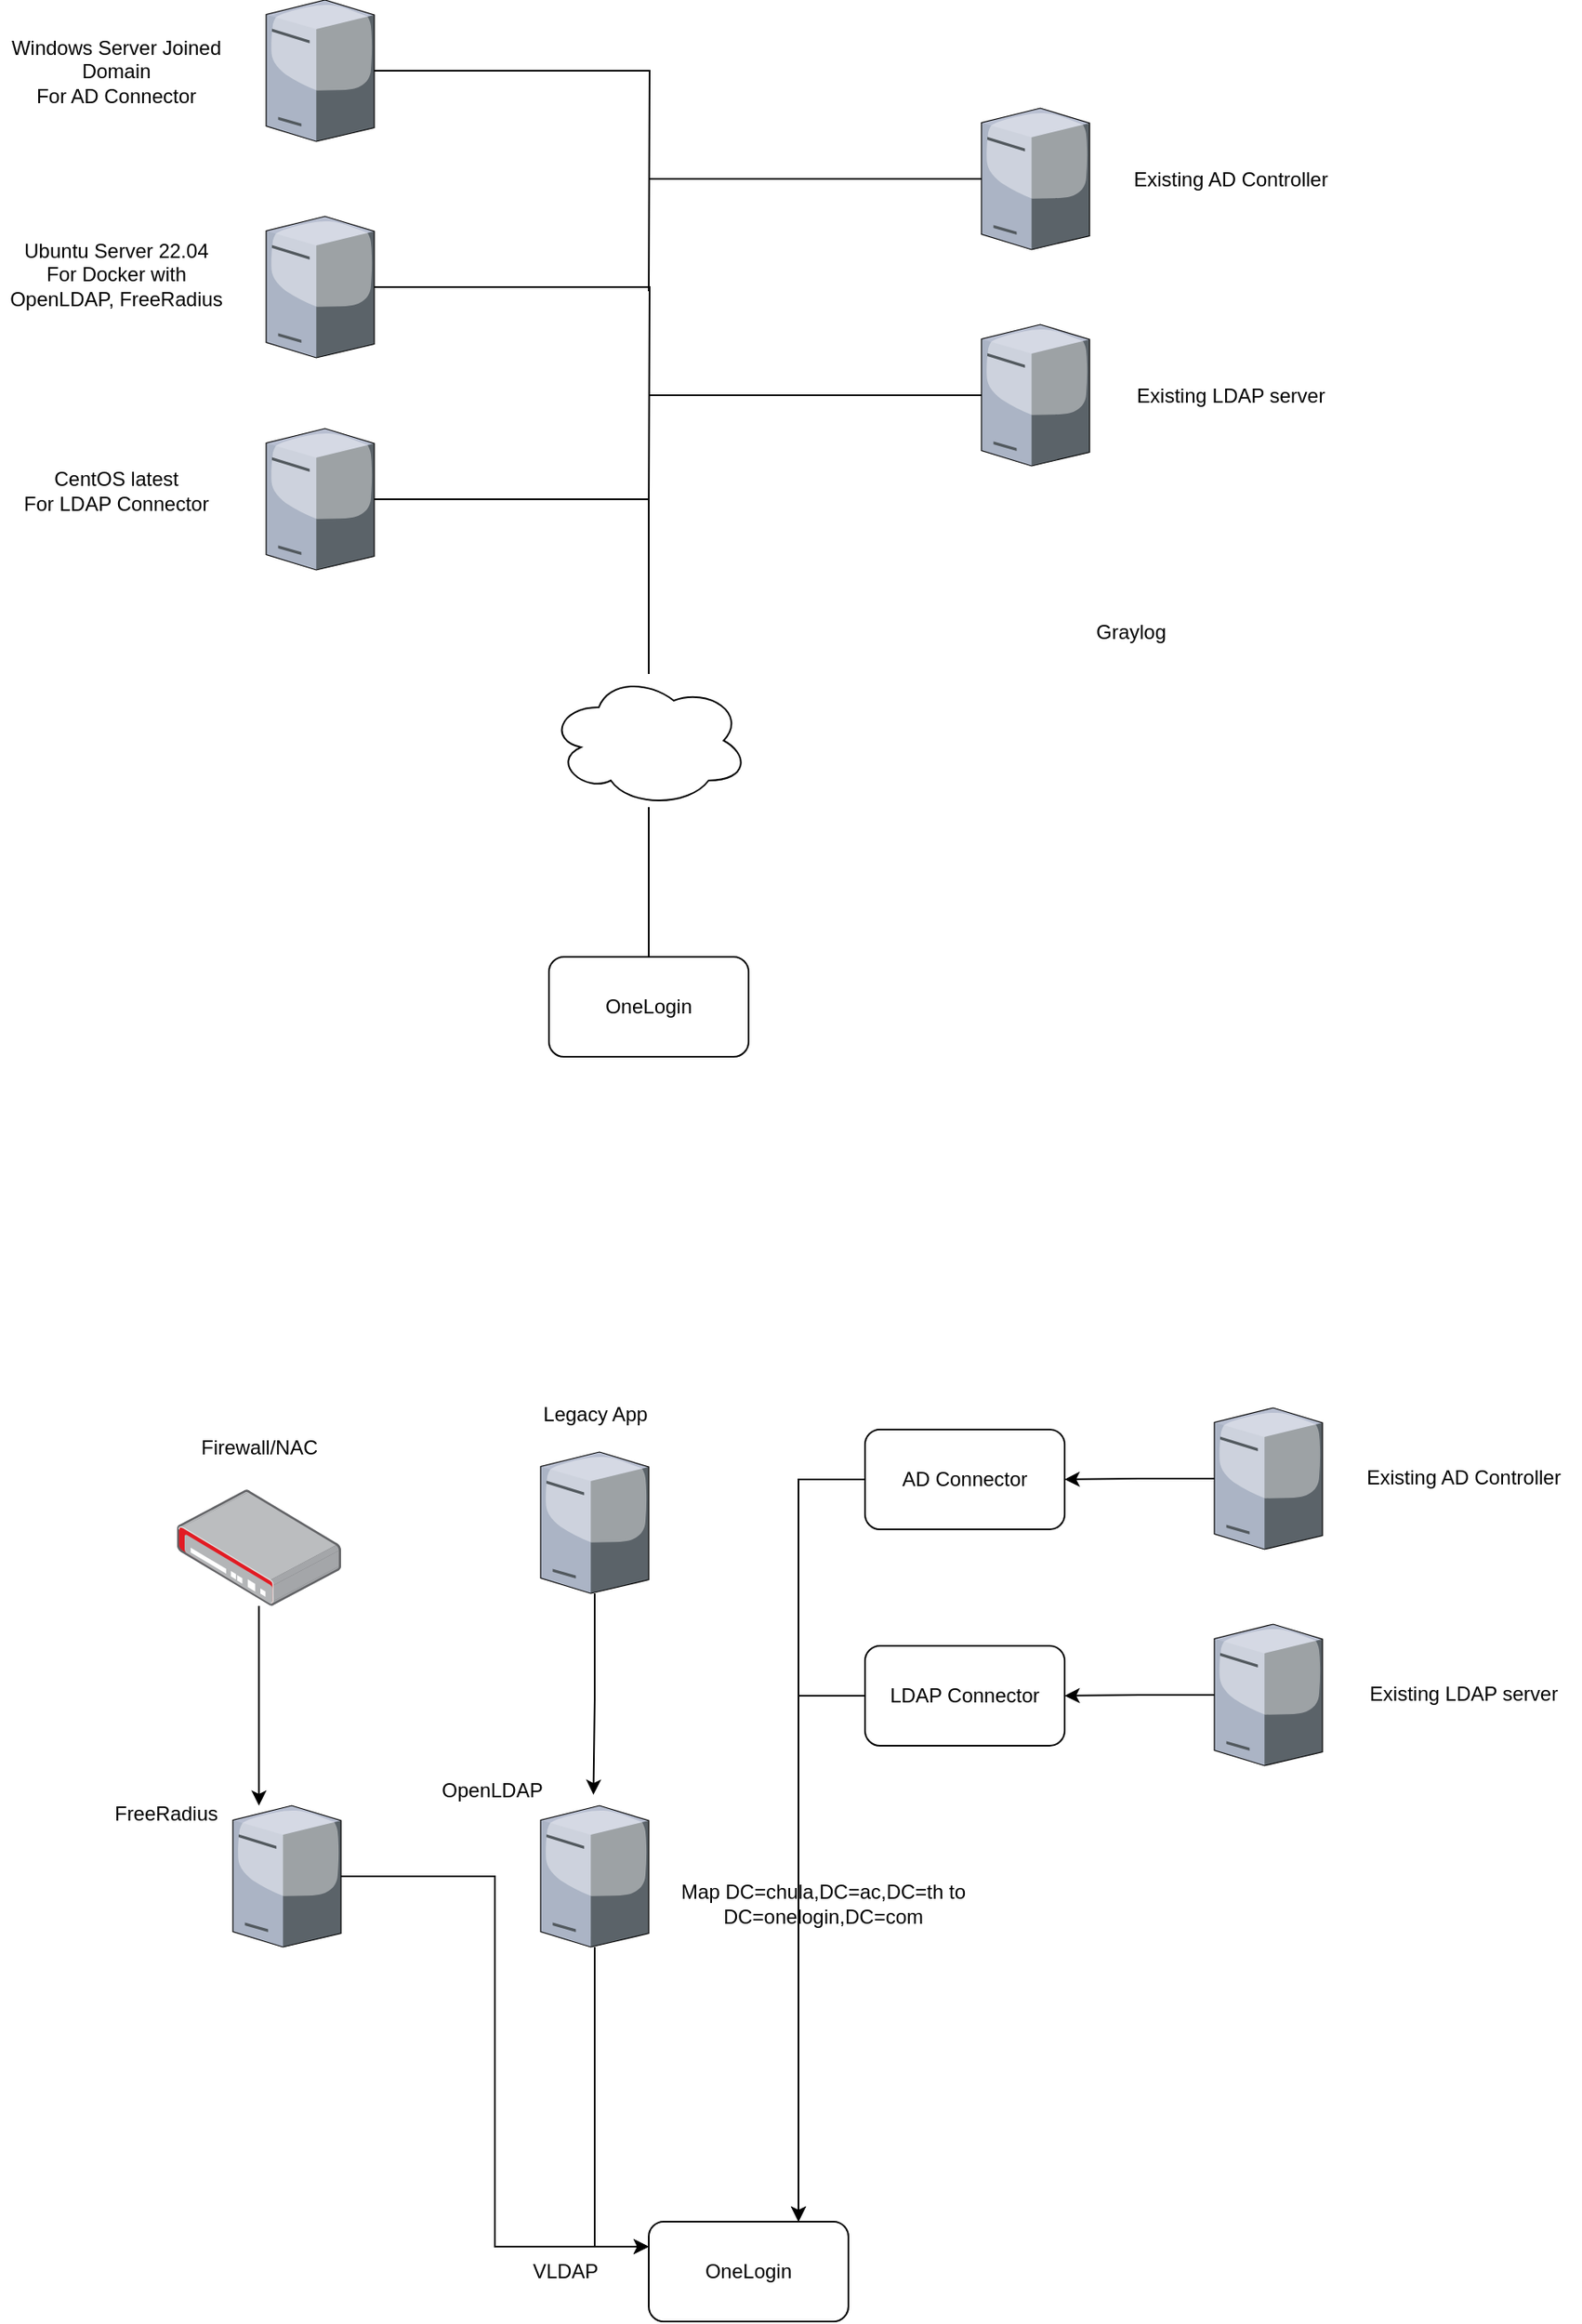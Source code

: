 <mxfile version="20.8.20" type="github">
  <diagram name="Page-1" id="822b0af5-4adb-64df-f703-e8dfc1f81529">
    <mxGraphModel dx="1060" dy="607" grid="1" gridSize="10" guides="1" tooltips="1" connect="1" arrows="1" fold="1" page="1" pageScale="1" pageWidth="1100" pageHeight="850" background="none" math="0" shadow="0">
      <root>
        <mxCell id="0" />
        <mxCell id="1" parent="0" />
        <mxCell id="-iJT23-KKCrA0qnWg1D5-17" style="edgeStyle=orthogonalEdgeStyle;rounded=0;orthogonalLoop=1;jettySize=auto;html=1;endArrow=none;endFill=0;" parent="1" source="7d933b09d9755ecc-9" edge="1">
          <mxGeometry relative="1" as="geometry">
            <mxPoint x="430" y="232.5" as="targetPoint" />
          </mxGeometry>
        </mxCell>
        <mxCell id="7d933b09d9755ecc-9" value="" style="verticalLabelPosition=bottom;aspect=fixed;html=1;verticalAlign=top;strokeColor=none;shape=mxgraph.citrix.tower_server;rounded=0;shadow=0;comic=0;fontFamily=Verdana;" parent="1" vertex="1">
          <mxGeometry x="630" y="190" width="65" height="85" as="geometry" />
        </mxCell>
        <mxCell id="-iJT23-KKCrA0qnWg1D5-18" style="edgeStyle=orthogonalEdgeStyle;rounded=0;orthogonalLoop=1;jettySize=auto;html=1;endArrow=none;endFill=0;" parent="1" source="-iJT23-KKCrA0qnWg1D5-1" edge="1">
          <mxGeometry relative="1" as="geometry">
            <mxPoint x="430" y="362.5" as="targetPoint" />
          </mxGeometry>
        </mxCell>
        <mxCell id="-iJT23-KKCrA0qnWg1D5-1" value="" style="verticalLabelPosition=bottom;aspect=fixed;html=1;verticalAlign=top;strokeColor=none;shape=mxgraph.citrix.tower_server;rounded=0;shadow=0;comic=0;fontFamily=Verdana;" parent="1" vertex="1">
          <mxGeometry x="630" y="320" width="65" height="85" as="geometry" />
        </mxCell>
        <mxCell id="-iJT23-KKCrA0qnWg1D5-16" style="edgeStyle=orthogonalEdgeStyle;rounded=0;orthogonalLoop=1;jettySize=auto;html=1;endArrow=none;endFill=0;" parent="1" source="-iJT23-KKCrA0qnWg1D5-2" edge="1">
          <mxGeometry relative="1" as="geometry">
            <mxPoint x="430" y="300" as="targetPoint" />
          </mxGeometry>
        </mxCell>
        <mxCell id="-iJT23-KKCrA0qnWg1D5-2" value="" style="verticalLabelPosition=bottom;aspect=fixed;html=1;verticalAlign=top;strokeColor=none;shape=mxgraph.citrix.tower_server;rounded=0;shadow=0;comic=0;fontFamily=Verdana;" parent="1" vertex="1">
          <mxGeometry x="200" y="125" width="65" height="85" as="geometry" />
        </mxCell>
        <mxCell id="-iJT23-KKCrA0qnWg1D5-15" style="edgeStyle=orthogonalEdgeStyle;rounded=0;orthogonalLoop=1;jettySize=auto;html=1;endArrow=none;endFill=0;" parent="1" source="-iJT23-KKCrA0qnWg1D5-3" edge="1">
          <mxGeometry relative="1" as="geometry">
            <mxPoint x="430" y="430" as="targetPoint" />
          </mxGeometry>
        </mxCell>
        <mxCell id="-iJT23-KKCrA0qnWg1D5-3" value="" style="verticalLabelPosition=bottom;aspect=fixed;html=1;verticalAlign=top;strokeColor=none;shape=mxgraph.citrix.tower_server;rounded=0;shadow=0;comic=0;fontFamily=Verdana;" parent="1" vertex="1">
          <mxGeometry x="200" y="255" width="65" height="85" as="geometry" />
        </mxCell>
        <mxCell id="-iJT23-KKCrA0qnWg1D5-14" style="edgeStyle=orthogonalEdgeStyle;rounded=0;orthogonalLoop=1;jettySize=auto;html=1;endArrow=none;endFill=0;" parent="1" source="-iJT23-KKCrA0qnWg1D5-4" target="-iJT23-KKCrA0qnWg1D5-6" edge="1">
          <mxGeometry relative="1" as="geometry" />
        </mxCell>
        <mxCell id="-iJT23-KKCrA0qnWg1D5-4" value="" style="verticalLabelPosition=bottom;aspect=fixed;html=1;verticalAlign=top;strokeColor=none;shape=mxgraph.citrix.tower_server;rounded=0;shadow=0;comic=0;fontFamily=Verdana;" parent="1" vertex="1">
          <mxGeometry x="200" y="382.5" width="65" height="85" as="geometry" />
        </mxCell>
        <mxCell id="-iJT23-KKCrA0qnWg1D5-5" value="OneLogin" style="rounded=1;whiteSpace=wrap;html=1;" parent="1" vertex="1">
          <mxGeometry x="370" y="700" width="120" height="60" as="geometry" />
        </mxCell>
        <mxCell id="-iJT23-KKCrA0qnWg1D5-8" value="" style="edgeStyle=orthogonalEdgeStyle;rounded=0;orthogonalLoop=1;jettySize=auto;html=1;endArrow=none;endFill=0;" parent="1" source="-iJT23-KKCrA0qnWg1D5-6" target="-iJT23-KKCrA0qnWg1D5-5" edge="1">
          <mxGeometry relative="1" as="geometry" />
        </mxCell>
        <mxCell id="-iJT23-KKCrA0qnWg1D5-6" value="" style="ellipse;shape=cloud;whiteSpace=wrap;html=1;" parent="1" vertex="1">
          <mxGeometry x="370" y="530" width="120" height="80" as="geometry" />
        </mxCell>
        <mxCell id="-iJT23-KKCrA0qnWg1D5-9" value="Windows Server Joined Domain&lt;br&gt;For AD Connector" style="text;html=1;strokeColor=none;fillColor=none;align=center;verticalAlign=middle;whiteSpace=wrap;rounded=0;" parent="1" vertex="1">
          <mxGeometry x="40" y="152.5" width="140" height="30" as="geometry" />
        </mxCell>
        <mxCell id="-iJT23-KKCrA0qnWg1D5-10" value="Ubuntu Server 22.04&lt;br&gt;For Docker with OpenLDAP, FreeRadius" style="text;html=1;strokeColor=none;fillColor=none;align=center;verticalAlign=middle;whiteSpace=wrap;rounded=0;" parent="1" vertex="1">
          <mxGeometry x="40" y="275" width="140" height="30" as="geometry" />
        </mxCell>
        <mxCell id="-iJT23-KKCrA0qnWg1D5-11" value="CentOS latest&lt;br&gt;For LDAP Connector" style="text;html=1;strokeColor=none;fillColor=none;align=center;verticalAlign=middle;whiteSpace=wrap;rounded=0;" parent="1" vertex="1">
          <mxGeometry x="40" y="405" width="140" height="30" as="geometry" />
        </mxCell>
        <mxCell id="-iJT23-KKCrA0qnWg1D5-12" value="Existing AD Controller" style="text;html=1;strokeColor=none;fillColor=none;align=center;verticalAlign=middle;whiteSpace=wrap;rounded=0;" parent="1" vertex="1">
          <mxGeometry x="710" y="217.5" width="140" height="30" as="geometry" />
        </mxCell>
        <mxCell id="-iJT23-KKCrA0qnWg1D5-13" value="Existing LDAP server" style="text;html=1;strokeColor=none;fillColor=none;align=center;verticalAlign=middle;whiteSpace=wrap;rounded=0;" parent="1" vertex="1">
          <mxGeometry x="710" y="347.5" width="140" height="30" as="geometry" />
        </mxCell>
        <mxCell id="pAf4_JRVeIejWi6tR2on-1" value="Graylog" style="text;html=1;strokeColor=none;fillColor=none;align=center;verticalAlign=middle;whiteSpace=wrap;rounded=0;" parent="1" vertex="1">
          <mxGeometry x="650" y="490" width="140" height="30" as="geometry" />
        </mxCell>
        <mxCell id="423CBsroFg5UieqTVit9-1" value="OneLogin" style="rounded=1;whiteSpace=wrap;html=1;" parent="1" vertex="1">
          <mxGeometry x="430" y="1460" width="120" height="60" as="geometry" />
        </mxCell>
        <mxCell id="423CBsroFg5UieqTVit9-24" style="edgeStyle=orthogonalEdgeStyle;rounded=0;orthogonalLoop=1;jettySize=auto;html=1;entryX=0;entryY=0.25;entryDx=0;entryDy=0;" parent="1" source="423CBsroFg5UieqTVit9-3" target="423CBsroFg5UieqTVit9-1" edge="1">
          <mxGeometry relative="1" as="geometry" />
        </mxCell>
        <mxCell id="423CBsroFg5UieqTVit9-3" value="" style="verticalLabelPosition=bottom;aspect=fixed;html=1;verticalAlign=top;strokeColor=none;shape=mxgraph.citrix.tower_server;rounded=0;shadow=0;comic=0;fontFamily=Verdana;" parent="1" vertex="1">
          <mxGeometry x="180" y="1210" width="65" height="85" as="geometry" />
        </mxCell>
        <mxCell id="423CBsroFg5UieqTVit9-23" style="edgeStyle=orthogonalEdgeStyle;rounded=0;orthogonalLoop=1;jettySize=auto;html=1;entryX=0;entryY=0.25;entryDx=0;entryDy=0;" parent="1" source="423CBsroFg5UieqTVit9-4" target="423CBsroFg5UieqTVit9-1" edge="1">
          <mxGeometry relative="1" as="geometry" />
        </mxCell>
        <mxCell id="423CBsroFg5UieqTVit9-4" value="" style="verticalLabelPosition=bottom;aspect=fixed;html=1;verticalAlign=top;strokeColor=none;shape=mxgraph.citrix.tower_server;rounded=0;shadow=0;comic=0;fontFamily=Verdana;" parent="1" vertex="1">
          <mxGeometry x="365" y="1210" width="65" height="85" as="geometry" />
        </mxCell>
        <mxCell id="423CBsroFg5UieqTVit9-27" style="edgeStyle=orthogonalEdgeStyle;rounded=0;orthogonalLoop=1;jettySize=auto;html=1;entryX=1;entryY=0.5;entryDx=0;entryDy=0;" parent="1" source="423CBsroFg5UieqTVit9-7" target="423CBsroFg5UieqTVit9-14" edge="1">
          <mxGeometry relative="1" as="geometry" />
        </mxCell>
        <mxCell id="423CBsroFg5UieqTVit9-7" value="" style="verticalLabelPosition=bottom;aspect=fixed;html=1;verticalAlign=top;strokeColor=none;shape=mxgraph.citrix.tower_server;rounded=0;shadow=0;comic=0;fontFamily=Verdana;" parent="1" vertex="1">
          <mxGeometry x="770" y="971" width="65" height="85" as="geometry" />
        </mxCell>
        <mxCell id="423CBsroFg5UieqTVit9-28" style="edgeStyle=orthogonalEdgeStyle;rounded=0;orthogonalLoop=1;jettySize=auto;html=1;entryX=1;entryY=0.5;entryDx=0;entryDy=0;" parent="1" source="423CBsroFg5UieqTVit9-8" target="423CBsroFg5UieqTVit9-15" edge="1">
          <mxGeometry relative="1" as="geometry" />
        </mxCell>
        <mxCell id="423CBsroFg5UieqTVit9-8" value="" style="verticalLabelPosition=bottom;aspect=fixed;html=1;verticalAlign=top;strokeColor=none;shape=mxgraph.citrix.tower_server;rounded=0;shadow=0;comic=0;fontFamily=Verdana;" parent="1" vertex="1">
          <mxGeometry x="770" y="1101" width="65" height="85" as="geometry" />
        </mxCell>
        <mxCell id="423CBsroFg5UieqTVit9-9" value="Existing AD Controller" style="text;html=1;strokeColor=none;fillColor=none;align=center;verticalAlign=middle;whiteSpace=wrap;rounded=0;" parent="1" vertex="1">
          <mxGeometry x="850" y="997.5" width="140" height="30" as="geometry" />
        </mxCell>
        <mxCell id="423CBsroFg5UieqTVit9-10" value="Existing LDAP server" style="text;html=1;strokeColor=none;fillColor=none;align=center;verticalAlign=middle;whiteSpace=wrap;rounded=0;" parent="1" vertex="1">
          <mxGeometry x="850" y="1127.5" width="140" height="30" as="geometry" />
        </mxCell>
        <mxCell id="423CBsroFg5UieqTVit9-21" style="edgeStyle=orthogonalEdgeStyle;rounded=0;orthogonalLoop=1;jettySize=auto;html=1;entryX=0.241;entryY=0;entryDx=0;entryDy=0;entryPerimeter=0;" parent="1" source="423CBsroFg5UieqTVit9-12" target="423CBsroFg5UieqTVit9-3" edge="1">
          <mxGeometry relative="1" as="geometry" />
        </mxCell>
        <mxCell id="423CBsroFg5UieqTVit9-12" value="" style="points=[];aspect=fixed;html=1;align=center;shadow=0;dashed=0;image;image=img/lib/allied_telesis/security/Router_VPN.svg;" parent="1" vertex="1">
          <mxGeometry x="146.36" y="1020" width="98.64" height="70" as="geometry" />
        </mxCell>
        <mxCell id="423CBsroFg5UieqTVit9-22" style="edgeStyle=orthogonalEdgeStyle;rounded=0;orthogonalLoop=1;jettySize=auto;html=1;entryX=0.488;entryY=-0.077;entryDx=0;entryDy=0;entryPerimeter=0;" parent="1" source="423CBsroFg5UieqTVit9-13" target="423CBsroFg5UieqTVit9-4" edge="1">
          <mxGeometry relative="1" as="geometry" />
        </mxCell>
        <mxCell id="423CBsroFg5UieqTVit9-13" value="" style="verticalLabelPosition=bottom;aspect=fixed;html=1;verticalAlign=top;strokeColor=none;shape=mxgraph.citrix.tower_server;rounded=0;shadow=0;comic=0;fontFamily=Verdana;" parent="1" vertex="1">
          <mxGeometry x="365" y="997.5" width="65" height="85" as="geometry" />
        </mxCell>
        <mxCell id="423CBsroFg5UieqTVit9-29" style="edgeStyle=orthogonalEdgeStyle;rounded=0;orthogonalLoop=1;jettySize=auto;html=1;entryX=0.75;entryY=0;entryDx=0;entryDy=0;" parent="1" source="423CBsroFg5UieqTVit9-14" target="423CBsroFg5UieqTVit9-1" edge="1">
          <mxGeometry relative="1" as="geometry" />
        </mxCell>
        <mxCell id="423CBsroFg5UieqTVit9-14" value="AD Connector" style="rounded=1;whiteSpace=wrap;html=1;" parent="1" vertex="1">
          <mxGeometry x="560" y="984" width="120" height="60" as="geometry" />
        </mxCell>
        <mxCell id="423CBsroFg5UieqTVit9-31" style="edgeStyle=orthogonalEdgeStyle;rounded=0;orthogonalLoop=1;jettySize=auto;html=1;entryX=0.75;entryY=0;entryDx=0;entryDy=0;" parent="1" source="423CBsroFg5UieqTVit9-15" target="423CBsroFg5UieqTVit9-1" edge="1">
          <mxGeometry relative="1" as="geometry" />
        </mxCell>
        <mxCell id="423CBsroFg5UieqTVit9-15" value="LDAP Connector" style="rounded=1;whiteSpace=wrap;html=1;" parent="1" vertex="1">
          <mxGeometry x="560" y="1114" width="120" height="60" as="geometry" />
        </mxCell>
        <mxCell id="423CBsroFg5UieqTVit9-16" value="Legacy App" style="text;html=1;strokeColor=none;fillColor=none;align=center;verticalAlign=middle;whiteSpace=wrap;rounded=0;" parent="1" vertex="1">
          <mxGeometry x="327.5" y="960" width="140" height="30" as="geometry" />
        </mxCell>
        <mxCell id="423CBsroFg5UieqTVit9-17" value="Firewall/NAC" style="text;html=1;strokeColor=none;fillColor=none;align=center;verticalAlign=middle;whiteSpace=wrap;rounded=0;" parent="1" vertex="1">
          <mxGeometry x="125.68" y="980" width="140" height="30" as="geometry" />
        </mxCell>
        <mxCell id="423CBsroFg5UieqTVit9-18" value="FreeRadius" style="text;html=1;strokeColor=none;fillColor=none;align=center;verticalAlign=middle;whiteSpace=wrap;rounded=0;" parent="1" vertex="1">
          <mxGeometry x="70" y="1200" width="140" height="30" as="geometry" />
        </mxCell>
        <mxCell id="423CBsroFg5UieqTVit9-19" value="OpenLDAP" style="text;html=1;strokeColor=none;fillColor=none;align=center;verticalAlign=middle;whiteSpace=wrap;rounded=0;" parent="1" vertex="1">
          <mxGeometry x="265.68" y="1186" width="140" height="30" as="geometry" />
        </mxCell>
        <mxCell id="423CBsroFg5UieqTVit9-20" value="Map DC=chula,DC=ac,DC=th to DC=onelogin,DC=com" style="text;html=1;strokeColor=none;fillColor=none;align=center;verticalAlign=middle;whiteSpace=wrap;rounded=0;" parent="1" vertex="1">
          <mxGeometry x="440" y="1237.5" width="190" height="62.5" as="geometry" />
        </mxCell>
        <mxCell id="423CBsroFg5UieqTVit9-26" value="VLDAP" style="text;html=1;strokeColor=none;fillColor=none;align=center;verticalAlign=middle;whiteSpace=wrap;rounded=0;" parent="1" vertex="1">
          <mxGeometry x="310" y="1475" width="140" height="30" as="geometry" />
        </mxCell>
      </root>
    </mxGraphModel>
  </diagram>
</mxfile>
